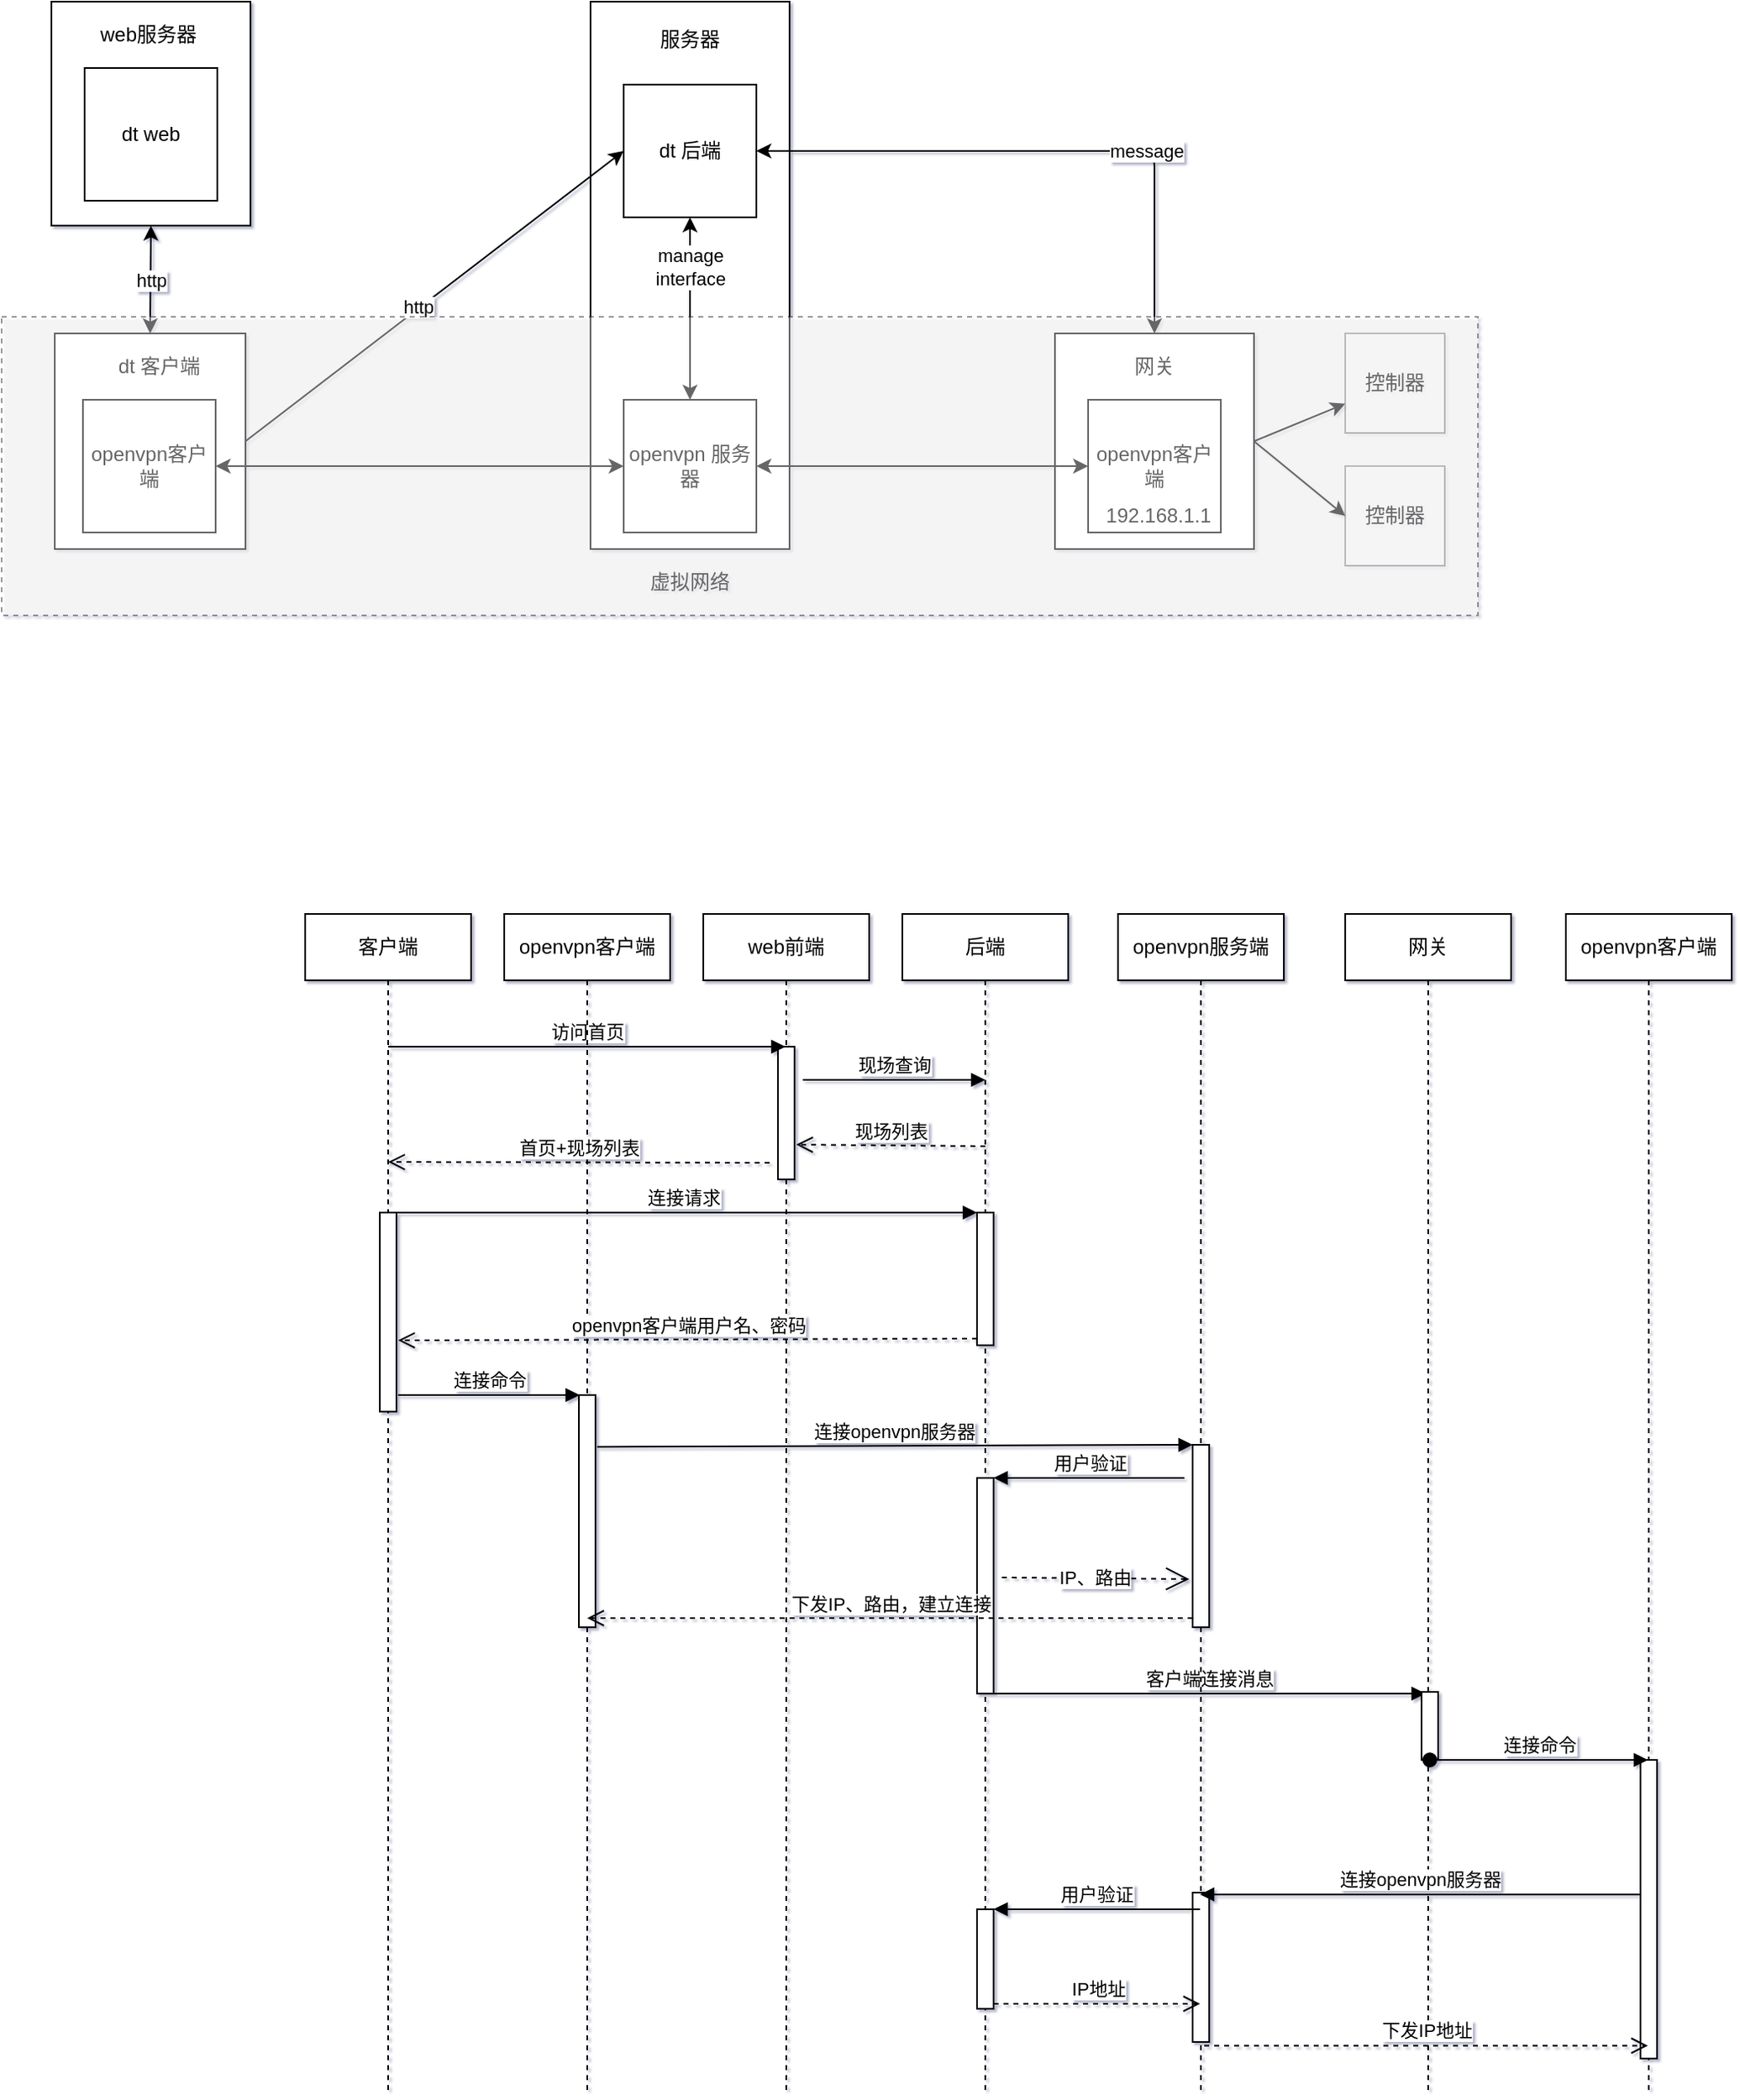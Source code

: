 <mxfile version="14.2.7" type="github">
  <diagram id="2j3BqqWGUeaKbbwyQfUJ" name="Page-1">
    <mxGraphModel dx="1422" dy="762" grid="1" gridSize="10" guides="1" tooltips="1" connect="1" arrows="1" fold="1" page="1" pageScale="1" pageWidth="827" pageHeight="1169" math="0" shadow="1">
      <root>
        <mxCell id="0" />
        <mxCell id="1" parent="0" />
        <mxCell id="FQamigRR9yVPWJwrXYzR-17" value="" style="rounded=0;whiteSpace=wrap;html=1;" parent="1" vertex="1">
          <mxGeometry x="69" y="400" width="115" height="130" as="geometry" />
        </mxCell>
        <mxCell id="VOX5vmG1u6_elUsQBF4A-29" value="" style="rounded=0;whiteSpace=wrap;html=1;" parent="1" vertex="1">
          <mxGeometry x="67" y="200" width="120" height="135" as="geometry" />
        </mxCell>
        <mxCell id="VOX5vmG1u6_elUsQBF4A-17" value="" style="rounded=0;whiteSpace=wrap;html=1;" parent="1" vertex="1">
          <mxGeometry x="392" y="200" width="120" height="330" as="geometry" />
        </mxCell>
        <mxCell id="VOX5vmG1u6_elUsQBF4A-2" value="dt web" style="whiteSpace=wrap;html=1;aspect=fixed;" parent="1" vertex="1">
          <mxGeometry x="87" y="240" width="80" height="80" as="geometry" />
        </mxCell>
        <mxCell id="VOX5vmG1u6_elUsQBF4A-3" value="dt 后端" style="whiteSpace=wrap;html=1;aspect=fixed;" parent="1" vertex="1">
          <mxGeometry x="412" y="250" width="80" height="80" as="geometry" />
        </mxCell>
        <mxCell id="VOX5vmG1u6_elUsQBF4A-4" value="openvpn 服务器" style="whiteSpace=wrap;html=1;aspect=fixed;" parent="1" vertex="1">
          <mxGeometry x="412" y="440" width="80" height="80" as="geometry" />
        </mxCell>
        <mxCell id="VOX5vmG1u6_elUsQBF4A-9" value="" style="endArrow=classic;html=1;entryX=0;entryY=0.5;entryDx=0;entryDy=0;exitX=1;exitY=0.5;exitDx=0;exitDy=0;" parent="1" source="FQamigRR9yVPWJwrXYzR-17" target="VOX5vmG1u6_elUsQBF4A-3" edge="1">
          <mxGeometry width="50" height="50" relative="1" as="geometry">
            <mxPoint x="172" y="320" as="sourcePoint" />
            <mxPoint x="322" y="410" as="targetPoint" />
          </mxGeometry>
        </mxCell>
        <mxCell id="VOX5vmG1u6_elUsQBF4A-10" value="http" style="edgeLabel;html=1;align=center;verticalAlign=middle;resizable=0;points=[];" parent="VOX5vmG1u6_elUsQBF4A-9" vertex="1" connectable="0">
          <mxGeometry x="-0.086" y="1" relative="1" as="geometry">
            <mxPoint as="offset" />
          </mxGeometry>
        </mxCell>
        <mxCell id="VOX5vmG1u6_elUsQBF4A-11" value="manage &lt;br&gt;interface" style="endArrow=classic;startArrow=classic;html=1;entryX=0.5;entryY=1;entryDx=0;entryDy=0;exitX=0.5;exitY=0;exitDx=0;exitDy=0;" parent="1" source="VOX5vmG1u6_elUsQBF4A-4" target="VOX5vmG1u6_elUsQBF4A-3" edge="1">
          <mxGeometry x="0.455" width="50" height="50" relative="1" as="geometry">
            <mxPoint x="442" y="430" as="sourcePoint" />
            <mxPoint x="492" y="380" as="targetPoint" />
            <mxPoint as="offset" />
          </mxGeometry>
        </mxCell>
        <mxCell id="VOX5vmG1u6_elUsQBF4A-18" value="服务器" style="text;html=1;strokeColor=none;fillColor=none;align=center;verticalAlign=middle;whiteSpace=wrap;rounded=0;" parent="1" vertex="1">
          <mxGeometry x="432" y="207.5" width="40" height="30" as="geometry" />
        </mxCell>
        <mxCell id="VOX5vmG1u6_elUsQBF4A-22" value="" style="rounded=0;whiteSpace=wrap;html=1;" parent="1" vertex="1">
          <mxGeometry x="672" y="400" width="120" height="130" as="geometry" />
        </mxCell>
        <mxCell id="VOX5vmG1u6_elUsQBF4A-23" value="openvpn客户端" style="whiteSpace=wrap;html=1;aspect=fixed;" parent="1" vertex="1">
          <mxGeometry x="692" y="440" width="80" height="80" as="geometry" />
        </mxCell>
        <mxCell id="VOX5vmG1u6_elUsQBF4A-24" value="web服务器" style="text;html=1;strokeColor=none;fillColor=none;align=center;verticalAlign=middle;whiteSpace=wrap;rounded=0;" parent="1" vertex="1">
          <mxGeometry x="93" y="210" width="65" height="20" as="geometry" />
        </mxCell>
        <mxCell id="VOX5vmG1u6_elUsQBF4A-33" value="虚拟网络" style="text;html=1;strokeColor=none;fillColor=none;align=center;verticalAlign=middle;whiteSpace=wrap;rounded=0;fontColor=#000000;opacity=50;" parent="1" vertex="1">
          <mxGeometry x="402" y="540" width="100" height="20" as="geometry" />
        </mxCell>
        <mxCell id="FQamigRR9yVPWJwrXYzR-1" value="" style="endArrow=classic;startArrow=classic;html=1;fontColor=#000000;entryX=1;entryY=0.5;entryDx=0;entryDy=0;" parent="1" source="VOX5vmG1u6_elUsQBF4A-4" target="FQamigRR9yVPWJwrXYzR-18" edge="1">
          <mxGeometry width="50" height="50" relative="1" as="geometry">
            <mxPoint x="382" y="220" as="sourcePoint" />
            <mxPoint x="247" y="480" as="targetPoint" />
          </mxGeometry>
        </mxCell>
        <mxCell id="FQamigRR9yVPWJwrXYzR-5" value="" style="endArrow=classic;startArrow=classic;html=1;fontColor=#000000;entryX=1;entryY=0.5;entryDx=0;entryDy=0;exitX=0;exitY=0.5;exitDx=0;exitDy=0;" parent="1" source="VOX5vmG1u6_elUsQBF4A-23" target="VOX5vmG1u6_elUsQBF4A-4" edge="1">
          <mxGeometry width="50" height="50" relative="1" as="geometry">
            <mxPoint x="422" y="490" as="sourcePoint" />
            <mxPoint x="182" y="490" as="targetPoint" />
          </mxGeometry>
        </mxCell>
        <mxCell id="FQamigRR9yVPWJwrXYzR-7" value="message" style="endArrow=classic;startArrow=classic;html=1;fontColor=#000000;exitX=1;exitY=0.5;exitDx=0;exitDy=0;entryX=0.5;entryY=0;entryDx=0;entryDy=0;" parent="1" source="VOX5vmG1u6_elUsQBF4A-3" target="VOX5vmG1u6_elUsQBF4A-22" edge="1">
          <mxGeometry x="0.344" width="50" height="50" relative="1" as="geometry">
            <mxPoint x="607" y="350" as="sourcePoint" />
            <mxPoint x="737" y="340" as="targetPoint" />
            <Array as="points">
              <mxPoint x="732" y="290" />
            </Array>
            <mxPoint as="offset" />
          </mxGeometry>
        </mxCell>
        <mxCell id="FQamigRR9yVPWJwrXYzR-8" value="网关" style="text;html=1;strokeColor=none;fillColor=none;align=center;verticalAlign=middle;whiteSpace=wrap;rounded=0;" parent="1" vertex="1">
          <mxGeometry x="702" y="410" width="60" height="20" as="geometry" />
        </mxCell>
        <mxCell id="FQamigRR9yVPWJwrXYzR-9" value="控制器" style="whiteSpace=wrap;html=1;aspect=fixed;fontColor=#000000;opacity=40;" parent="1" vertex="1">
          <mxGeometry x="847" y="400" width="60" height="60" as="geometry" />
        </mxCell>
        <mxCell id="FQamigRR9yVPWJwrXYzR-10" value="" style="endArrow=classic;html=1;fontColor=#000000;exitX=1;exitY=0.5;exitDx=0;exitDy=0;" parent="1" source="VOX5vmG1u6_elUsQBF4A-22" target="FQamigRR9yVPWJwrXYzR-9" edge="1">
          <mxGeometry width="50" height="50" relative="1" as="geometry">
            <mxPoint x="677" y="350" as="sourcePoint" />
            <mxPoint x="727" y="300" as="targetPoint" />
          </mxGeometry>
        </mxCell>
        <mxCell id="FQamigRR9yVPWJwrXYzR-11" value="控制器" style="whiteSpace=wrap;html=1;aspect=fixed;fontColor=#000000;opacity=40;" parent="1" vertex="1">
          <mxGeometry x="847" y="480" width="60" height="60" as="geometry" />
        </mxCell>
        <mxCell id="FQamigRR9yVPWJwrXYzR-12" value="" style="endArrow=classic;html=1;fontColor=#000000;exitX=1;exitY=0.5;exitDx=0;exitDy=0;entryX=0;entryY=0.5;entryDx=0;entryDy=0;" parent="1" source="VOX5vmG1u6_elUsQBF4A-22" target="FQamigRR9yVPWJwrXYzR-11" edge="1">
          <mxGeometry width="50" height="50" relative="1" as="geometry">
            <mxPoint x="802" y="475" as="sourcePoint" />
            <mxPoint x="997" y="379.574" as="targetPoint" />
          </mxGeometry>
        </mxCell>
        <mxCell id="FQamigRR9yVPWJwrXYzR-13" value="192.168.1.1" style="text;html=1;strokeColor=none;fillColor=none;align=center;verticalAlign=middle;whiteSpace=wrap;rounded=0;fontColor=#000000;opacity=40;" parent="1" vertex="1">
          <mxGeometry x="672" y="500" width="125" height="20" as="geometry" />
        </mxCell>
        <mxCell id="FQamigRR9yVPWJwrXYzR-18" value="openvpn客户端" style="whiteSpace=wrap;html=1;aspect=fixed;" parent="1" vertex="1">
          <mxGeometry x="86" y="440" width="80" height="80" as="geometry" />
        </mxCell>
        <mxCell id="FQamigRR9yVPWJwrXYzR-19" value="dt 客户端" style="text;html=1;strokeColor=none;fillColor=none;align=center;verticalAlign=middle;whiteSpace=wrap;rounded=0;" parent="1" vertex="1">
          <mxGeometry x="102" y="410" width="60" height="20" as="geometry" />
        </mxCell>
        <mxCell id="FQamigRR9yVPWJwrXYzR-23" value="http" style="endArrow=classic;startArrow=classic;html=1;fontColor=#000000;entryX=0.5;entryY=1;entryDx=0;entryDy=0;exitX=0.5;exitY=0;exitDx=0;exitDy=0;" parent="1" source="FQamigRR9yVPWJwrXYzR-17" target="VOX5vmG1u6_elUsQBF4A-29" edge="1">
          <mxGeometry width="50" height="50" relative="1" as="geometry">
            <mxPoint x="470" y="460" as="sourcePoint" />
            <mxPoint x="520" y="410" as="targetPoint" />
          </mxGeometry>
        </mxCell>
        <mxCell id="Ec_-oU3Fv35i8qn7t8n8-6" value="web前端" style="shape=umlLifeline;perimeter=lifelinePerimeter;whiteSpace=wrap;html=1;container=1;collapsible=0;recursiveResize=0;outlineConnect=0;" vertex="1" parent="1">
          <mxGeometry x="460" y="750" width="100" height="710" as="geometry" />
        </mxCell>
        <mxCell id="Ec_-oU3Fv35i8qn7t8n8-23" value="" style="html=1;points=[];perimeter=orthogonalPerimeter;" vertex="1" parent="Ec_-oU3Fv35i8qn7t8n8-6">
          <mxGeometry x="45" y="80" width="10" height="80" as="geometry" />
        </mxCell>
        <mxCell id="Ec_-oU3Fv35i8qn7t8n8-26" value="现场列表" style="html=1;verticalAlign=bottom;endArrow=open;dashed=1;endSize=8;entryX=1.1;entryY=0.738;entryDx=0;entryDy=0;entryPerimeter=0;" edge="1" parent="Ec_-oU3Fv35i8qn7t8n8-6" target="Ec_-oU3Fv35i8qn7t8n8-23">
          <mxGeometry relative="1" as="geometry">
            <mxPoint x="170" y="140" as="sourcePoint" />
            <mxPoint x="90" y="140" as="targetPoint" />
          </mxGeometry>
        </mxCell>
        <mxCell id="Ec_-oU3Fv35i8qn7t8n8-8" value="客户端" style="shape=umlLifeline;perimeter=lifelinePerimeter;whiteSpace=wrap;html=1;container=1;collapsible=0;recursiveResize=0;outlineConnect=0;" vertex="1" parent="1">
          <mxGeometry x="220" y="750" width="100" height="710" as="geometry" />
        </mxCell>
        <mxCell id="Ec_-oU3Fv35i8qn7t8n8-27" value="访问首页" style="html=1;verticalAlign=bottom;endArrow=block;" edge="1" parent="Ec_-oU3Fv35i8qn7t8n8-8" target="Ec_-oU3Fv35i8qn7t8n8-6">
          <mxGeometry width="80" relative="1" as="geometry">
            <mxPoint x="50" y="80" as="sourcePoint" />
            <mxPoint x="130" y="80" as="targetPoint" />
          </mxGeometry>
        </mxCell>
        <mxCell id="Ec_-oU3Fv35i8qn7t8n8-33" value="" style="html=1;points=[];perimeter=orthogonalPerimeter;" vertex="1" parent="Ec_-oU3Fv35i8qn7t8n8-8">
          <mxGeometry x="45" y="180" width="10" height="120" as="geometry" />
        </mxCell>
        <mxCell id="Ec_-oU3Fv35i8qn7t8n8-44" value="连接命令" style="html=1;verticalAlign=bottom;endArrow=block;" edge="1" parent="Ec_-oU3Fv35i8qn7t8n8-8">
          <mxGeometry width="80" relative="1" as="geometry">
            <mxPoint x="56" y="290" as="sourcePoint" />
            <mxPoint x="165.5" y="290" as="targetPoint" />
          </mxGeometry>
        </mxCell>
        <mxCell id="Ec_-oU3Fv35i8qn7t8n8-10" value="后端" style="shape=umlLifeline;perimeter=lifelinePerimeter;whiteSpace=wrap;html=1;container=1;collapsible=0;recursiveResize=0;outlineConnect=0;" vertex="1" parent="1">
          <mxGeometry x="580" y="750" width="100" height="710" as="geometry" />
        </mxCell>
        <mxCell id="Ec_-oU3Fv35i8qn7t8n8-30" value="" style="html=1;points=[];perimeter=orthogonalPerimeter;" vertex="1" parent="Ec_-oU3Fv35i8qn7t8n8-10">
          <mxGeometry x="45" y="180" width="10" height="80" as="geometry" />
        </mxCell>
        <mxCell id="Ec_-oU3Fv35i8qn7t8n8-41" value="" style="html=1;points=[];perimeter=orthogonalPerimeter;" vertex="1" parent="Ec_-oU3Fv35i8qn7t8n8-10">
          <mxGeometry x="45" y="340" width="10" height="130" as="geometry" />
        </mxCell>
        <mxCell id="Ec_-oU3Fv35i8qn7t8n8-47" value="客户端连接消息" style="html=1;verticalAlign=bottom;endArrow=block;" edge="1" parent="Ec_-oU3Fv35i8qn7t8n8-10">
          <mxGeometry width="80" relative="1" as="geometry">
            <mxPoint x="54" y="470" as="sourcePoint" />
            <mxPoint x="315.5" y="470" as="targetPoint" />
          </mxGeometry>
        </mxCell>
        <mxCell id="Ec_-oU3Fv35i8qn7t8n8-55" value="" style="html=1;points=[];perimeter=orthogonalPerimeter;" vertex="1" parent="Ec_-oU3Fv35i8qn7t8n8-10">
          <mxGeometry x="45" y="600" width="10" height="60" as="geometry" />
        </mxCell>
        <mxCell id="Ec_-oU3Fv35i8qn7t8n8-12" value="网关" style="shape=umlLifeline;perimeter=lifelinePerimeter;whiteSpace=wrap;html=1;container=1;collapsible=0;recursiveResize=0;outlineConnect=0;" vertex="1" parent="1">
          <mxGeometry x="847" y="750" width="100" height="710" as="geometry" />
        </mxCell>
        <mxCell id="Ec_-oU3Fv35i8qn7t8n8-48" value="" style="html=1;points=[];perimeter=orthogonalPerimeter;" vertex="1" parent="Ec_-oU3Fv35i8qn7t8n8-12">
          <mxGeometry x="46" y="469" width="10" height="41" as="geometry" />
        </mxCell>
        <mxCell id="Ec_-oU3Fv35i8qn7t8n8-14" value="openvpn客户端" style="shape=umlLifeline;perimeter=lifelinePerimeter;whiteSpace=wrap;html=1;container=1;collapsible=0;recursiveResize=0;outlineConnect=0;" vertex="1" parent="1">
          <mxGeometry x="340" y="750" width="100" height="710" as="geometry" />
        </mxCell>
        <mxCell id="Ec_-oU3Fv35i8qn7t8n8-34" value="" style="html=1;points=[];perimeter=orthogonalPerimeter;" vertex="1" parent="Ec_-oU3Fv35i8qn7t8n8-14">
          <mxGeometry x="45" y="290" width="10" height="140" as="geometry" />
        </mxCell>
        <mxCell id="Ec_-oU3Fv35i8qn7t8n8-16" value="openvpn服务端" style="shape=umlLifeline;perimeter=lifelinePerimeter;whiteSpace=wrap;html=1;container=1;collapsible=0;recursiveResize=0;outlineConnect=0;" vertex="1" parent="1">
          <mxGeometry x="710" y="750" width="100" height="710" as="geometry" />
        </mxCell>
        <mxCell id="Ec_-oU3Fv35i8qn7t8n8-38" value="" style="html=1;points=[];perimeter=orthogonalPerimeter;" vertex="1" parent="Ec_-oU3Fv35i8qn7t8n8-16">
          <mxGeometry x="45" y="320" width="10" height="110" as="geometry" />
        </mxCell>
        <mxCell id="Ec_-oU3Fv35i8qn7t8n8-54" value="" style="html=1;points=[];perimeter=orthogonalPerimeter;" vertex="1" parent="Ec_-oU3Fv35i8qn7t8n8-16">
          <mxGeometry x="45" y="590" width="10" height="90" as="geometry" />
        </mxCell>
        <mxCell id="Ec_-oU3Fv35i8qn7t8n8-18" value="openvpn客户端" style="shape=umlLifeline;perimeter=lifelinePerimeter;whiteSpace=wrap;html=1;container=1;collapsible=0;recursiveResize=0;outlineConnect=0;" vertex="1" parent="1">
          <mxGeometry x="980" y="750" width="100" height="710" as="geometry" />
        </mxCell>
        <mxCell id="Ec_-oU3Fv35i8qn7t8n8-50" value="" style="html=1;points=[];perimeter=orthogonalPerimeter;" vertex="1" parent="Ec_-oU3Fv35i8qn7t8n8-18">
          <mxGeometry x="45" y="510" width="10" height="180" as="geometry" />
        </mxCell>
        <mxCell id="Ec_-oU3Fv35i8qn7t8n8-28" value="现场查询" style="html=1;verticalAlign=bottom;endArrow=block;" edge="1" parent="1">
          <mxGeometry width="80" relative="1" as="geometry">
            <mxPoint x="520" y="850" as="sourcePoint" />
            <mxPoint x="630" y="850" as="targetPoint" />
          </mxGeometry>
        </mxCell>
        <mxCell id="Ec_-oU3Fv35i8qn7t8n8-29" value="首页+现场列表" style="html=1;verticalAlign=bottom;endArrow=open;dashed=1;endSize=8;entryX=1.1;entryY=0.738;entryDx=0;entryDy=0;entryPerimeter=0;" edge="1" parent="1">
          <mxGeometry relative="1" as="geometry">
            <mxPoint x="500" y="900" as="sourcePoint" />
            <mxPoint x="270" y="899.5" as="targetPoint" />
          </mxGeometry>
        </mxCell>
        <mxCell id="Ec_-oU3Fv35i8qn7t8n8-31" value="连接请求" style="html=1;verticalAlign=bottom;endArrow=block;entryX=0;entryY=0;" edge="1" target="Ec_-oU3Fv35i8qn7t8n8-30" parent="1" source="Ec_-oU3Fv35i8qn7t8n8-8">
          <mxGeometry relative="1" as="geometry">
            <mxPoint x="555" y="930" as="sourcePoint" />
          </mxGeometry>
        </mxCell>
        <mxCell id="Ec_-oU3Fv35i8qn7t8n8-32" value="openvpn客户端用户名、密码" style="html=1;verticalAlign=bottom;endArrow=open;dashed=1;endSize=8;exitX=0;exitY=0.95;entryX=1.1;entryY=0.642;entryDx=0;entryDy=0;entryPerimeter=0;" edge="1" source="Ec_-oU3Fv35i8qn7t8n8-30" parent="1" target="Ec_-oU3Fv35i8qn7t8n8-33">
          <mxGeometry relative="1" as="geometry">
            <mxPoint x="280" y="1006" as="targetPoint" />
          </mxGeometry>
        </mxCell>
        <mxCell id="Ec_-oU3Fv35i8qn7t8n8-39" value="连接openvpn服务器" style="html=1;verticalAlign=bottom;endArrow=block;entryX=0;entryY=0;exitX=1.1;exitY=0.223;exitDx=0;exitDy=0;exitPerimeter=0;" edge="1" target="Ec_-oU3Fv35i8qn7t8n8-38" parent="1" source="Ec_-oU3Fv35i8qn7t8n8-34">
          <mxGeometry relative="1" as="geometry">
            <mxPoint x="410" y="1070" as="sourcePoint" />
          </mxGeometry>
        </mxCell>
        <mxCell id="Ec_-oU3Fv35i8qn7t8n8-40" value="下发IP、路由，建立连接" style="html=1;verticalAlign=bottom;endArrow=open;dashed=1;endSize=8;exitX=0;exitY=0.95;" edge="1" source="Ec_-oU3Fv35i8qn7t8n8-38" parent="1" target="Ec_-oU3Fv35i8qn7t8n8-14">
          <mxGeometry relative="1" as="geometry">
            <mxPoint x="682" y="1146" as="targetPoint" />
          </mxGeometry>
        </mxCell>
        <mxCell id="Ec_-oU3Fv35i8qn7t8n8-42" value="用户验证" style="html=1;verticalAlign=bottom;endArrow=block;entryX=1;entryY=0;" edge="1" target="Ec_-oU3Fv35i8qn7t8n8-41" parent="1">
          <mxGeometry relative="1" as="geometry">
            <mxPoint x="750" y="1090" as="sourcePoint" />
          </mxGeometry>
        </mxCell>
        <mxCell id="Ec_-oU3Fv35i8qn7t8n8-45" value="IP、路由" style="endArrow=open;endSize=12;dashed=1;html=1;entryX=-0.2;entryY=0.736;entryDx=0;entryDy=0;entryPerimeter=0;" edge="1" parent="1" target="Ec_-oU3Fv35i8qn7t8n8-38">
          <mxGeometry width="160" relative="1" as="geometry">
            <mxPoint x="640" y="1150" as="sourcePoint" />
            <mxPoint x="750" y="1150" as="targetPoint" />
          </mxGeometry>
        </mxCell>
        <mxCell id="Ec_-oU3Fv35i8qn7t8n8-51" value="连接命令" style="html=1;verticalAlign=bottom;startArrow=oval;endArrow=block;startSize=8;exitX=0.5;exitY=1;exitDx=0;exitDy=0;exitPerimeter=0;" edge="1" target="Ec_-oU3Fv35i8qn7t8n8-18" parent="1" source="Ec_-oU3Fv35i8qn7t8n8-48">
          <mxGeometry relative="1" as="geometry">
            <mxPoint x="898.5" y="1240" as="sourcePoint" />
            <mxPoint x="1027" y="1240" as="targetPoint" />
          </mxGeometry>
        </mxCell>
        <mxCell id="Ec_-oU3Fv35i8qn7t8n8-53" value="连接openvpn服务器" style="html=1;verticalAlign=bottom;endArrow=block;exitX=0;exitY=0.988;exitDx=0;exitDy=0;exitPerimeter=0;" edge="1" parent="1">
          <mxGeometry width="80" relative="1" as="geometry">
            <mxPoint x="1025" y="1341.08" as="sourcePoint" />
            <mxPoint x="759.5" y="1341.08" as="targetPoint" />
          </mxGeometry>
        </mxCell>
        <mxCell id="Ec_-oU3Fv35i8qn7t8n8-56" value="用户验证" style="html=1;verticalAlign=bottom;endArrow=block;entryX=1;entryY=0;" edge="1" target="Ec_-oU3Fv35i8qn7t8n8-55" parent="1" source="Ec_-oU3Fv35i8qn7t8n8-16">
          <mxGeometry relative="1" as="geometry">
            <mxPoint x="695" y="1350" as="sourcePoint" />
          </mxGeometry>
        </mxCell>
        <mxCell id="Ec_-oU3Fv35i8qn7t8n8-57" value="IP地址" style="html=1;verticalAlign=bottom;endArrow=open;dashed=1;endSize=8;exitX=1;exitY=0.95;" edge="1" source="Ec_-oU3Fv35i8qn7t8n8-55" parent="1" target="Ec_-oU3Fv35i8qn7t8n8-16">
          <mxGeometry relative="1" as="geometry">
            <mxPoint x="695" y="1407" as="targetPoint" />
          </mxGeometry>
        </mxCell>
        <mxCell id="Ec_-oU3Fv35i8qn7t8n8-58" value="下发IP地址" style="html=1;verticalAlign=bottom;endArrow=open;dashed=1;endSize=8;exitX=0.7;exitY=1.025;exitDx=0;exitDy=0;exitPerimeter=0;" edge="1" parent="1" source="Ec_-oU3Fv35i8qn7t8n8-54" target="Ec_-oU3Fv35i8qn7t8n8-18">
          <mxGeometry relative="1" as="geometry">
            <mxPoint x="920" y="1450" as="sourcePoint" />
            <mxPoint x="840" y="1450" as="targetPoint" />
          </mxGeometry>
        </mxCell>
        <mxCell id="VOX5vmG1u6_elUsQBF4A-31" value="" style="rectangle;whiteSpace=wrap;html=1;align=center;dashed=1;opacity=40;" parent="1" vertex="1">
          <mxGeometry x="37" y="390" width="890" height="180" as="geometry" />
        </mxCell>
      </root>
    </mxGraphModel>
  </diagram>
</mxfile>
